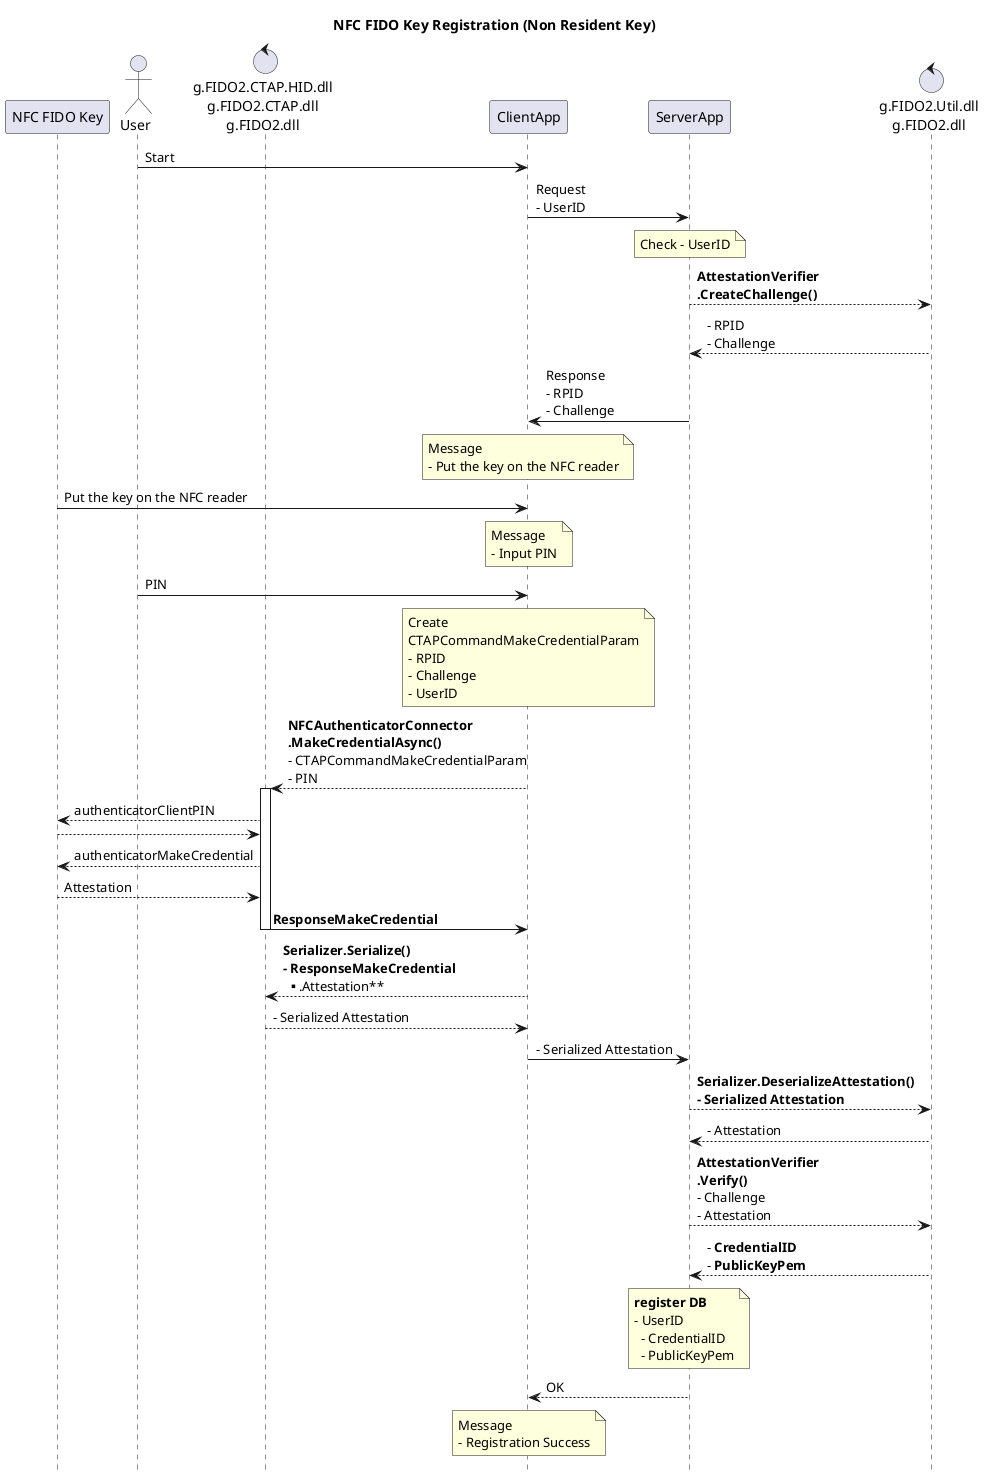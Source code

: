 @startuml
title NFC FIDO Key Registration (Non Resident Key)
hide footbox

participant "NFC FIDO Key" as Key
actor  "User" as User
control "g.FIDO2.CTAP.HID.dll\ng.FIDO2.CTAP.dll\ng.FIDO2.dll" as CTAPHID
participant "ClientApp" as Client
participant "ServerApp" as Server
control "g.FIDO2.Util.dll\ng.FIDO2.dll" as Util

User -> Client : Start
Client -> Server : Request\n- UserID
note over Server : Check - UserID
Server --> Util : **AttestationVerifier**\n**.CreateChallenge()**
Server <-- Util : - RPID\n- Challenge
Client <- Server : Response\n- RPID\n- Challenge

note over Client : Message\n- Put the key on the NFC reader
Key -> Client : Put the key on the NFC reader

note over Client : Message\n- Input PIN
User -> Client : PIN

note over Client : Create \nCTAPCommandMakeCredentialParam\n- RPID\n- Challenge\n- UserID

CTAPHID <-- Client : **NFCAuthenticatorConnector**\n**.MakeCredentialAsync()**\n- CTAPCommandMakeCredentialParam\n- PIN

activate CTAPHID
    Key <-- CTAPHID : authenticatorClientPIN
    Key --> CTAPHID
    Key <-- CTAPHID : authenticatorMakeCredential
    Key --> CTAPHID : Attestation
    CTAPHID -> Client : **ResponseMakeCredential**
deactivate CTAPHID

CTAPHID <-- Client : **Serializer.Serialize()**\n**- ResponseMakeCredential**\n**  .Attestation**
CTAPHID --> Client :- Serialized Attestation

Client -> Server :- Serialized Attestation

Server --> Util : **Serializer.DeserializeAttestation()**\n**- Serialized Attestation**
Server <-- Util : - Attestation
Server --> Util : **AttestationVerifier**\n**.Verify()**\n- Challenge\n- Attestation
Server <-- Util : - **CredentialID**\n- **PublicKeyPem**

note over Server : **register DB**\n- UserID\n  - CredentialID\n  - PublicKeyPem
Client <-- Server : OK

note over Client : Message\n- Registration Success

@enduml
